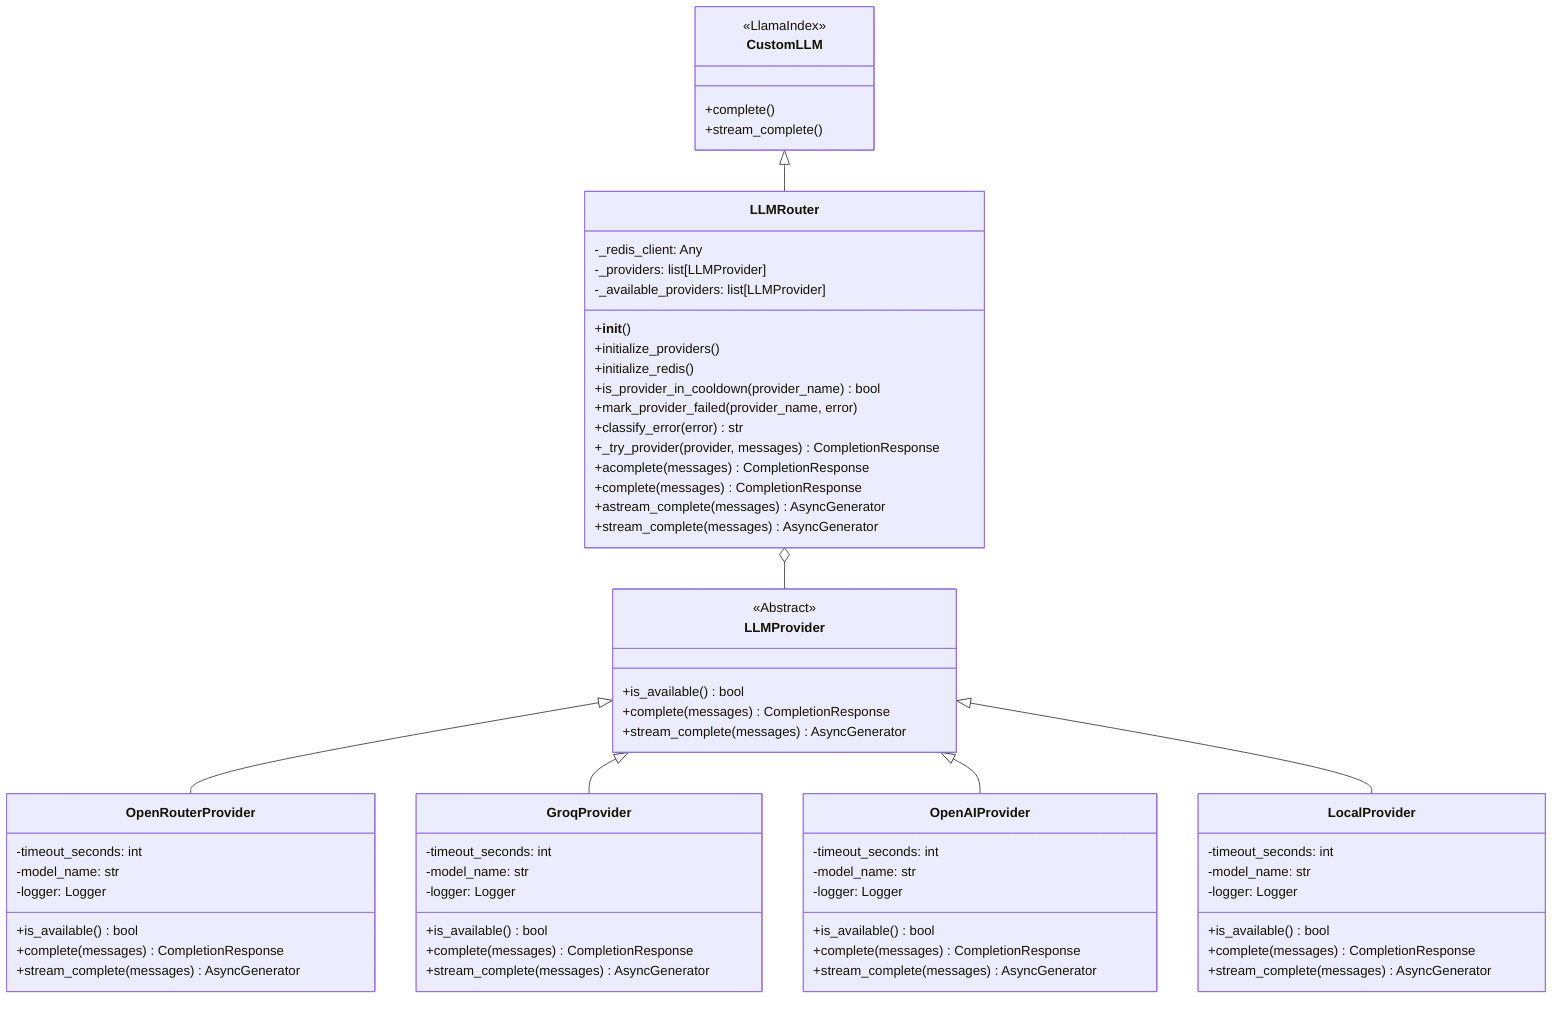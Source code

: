 classDiagram
    class CustomLLM {
        <<LlamaIndex>>
        +complete()
        +stream_complete()
    }
    
    class LLMProvider {
        <<Abstract>>
        +is_available() bool
        +complete(messages) CompletionResponse
        +stream_complete(messages) AsyncGenerator
    }
    
    class OpenRouterProvider {
        -timeout_seconds: int
        -model_name: str
        -logger: Logger
        +is_available() bool
        +complete(messages) CompletionResponse
        +stream_complete(messages) AsyncGenerator
    }
    
    class GroqProvider {
        -timeout_seconds: int
        -model_name: str
        -logger: Logger
        +is_available() bool
        +complete(messages) CompletionResponse
        +stream_complete(messages) AsyncGenerator
    }
    
    class OpenAIProvider {
        -timeout_seconds: int
        -model_name: str
        -logger: Logger
        +is_available() bool
        +complete(messages) CompletionResponse
        +stream_complete(messages) AsyncGenerator
    }
    
    class LocalProvider {
        -timeout_seconds: int
        -model_name: str
        -logger: Logger
        +is_available() bool
        +complete(messages) CompletionResponse
        +stream_complete(messages) AsyncGenerator
    }
    
    class LLMRouter {
        -_redis_client: Any
        -_providers: list[LLMProvider]
        -_available_providers: list[LLMProvider]
        +__init__()
        +initialize_providers()
        +initialize_redis()
        +is_provider_in_cooldown(provider_name) bool
        +mark_provider_failed(provider_name, error)
        +classify_error(error) str
        +_try_provider(provider, messages) CompletionResponse
        +acomplete(messages) CompletionResponse
        +complete(messages) CompletionResponse
        +astream_complete(messages) AsyncGenerator
        +stream_complete(messages) AsyncGenerator
    }
    
    CustomLLM <|-- LLMRouter
    LLMProvider <|-- OpenRouterProvider
    LLMProvider <|-- GroqProvider
    LLMProvider <|-- OpenAIProvider
    LLMProvider <|-- LocalProvider
    LLMRouter o-- LLMProvider